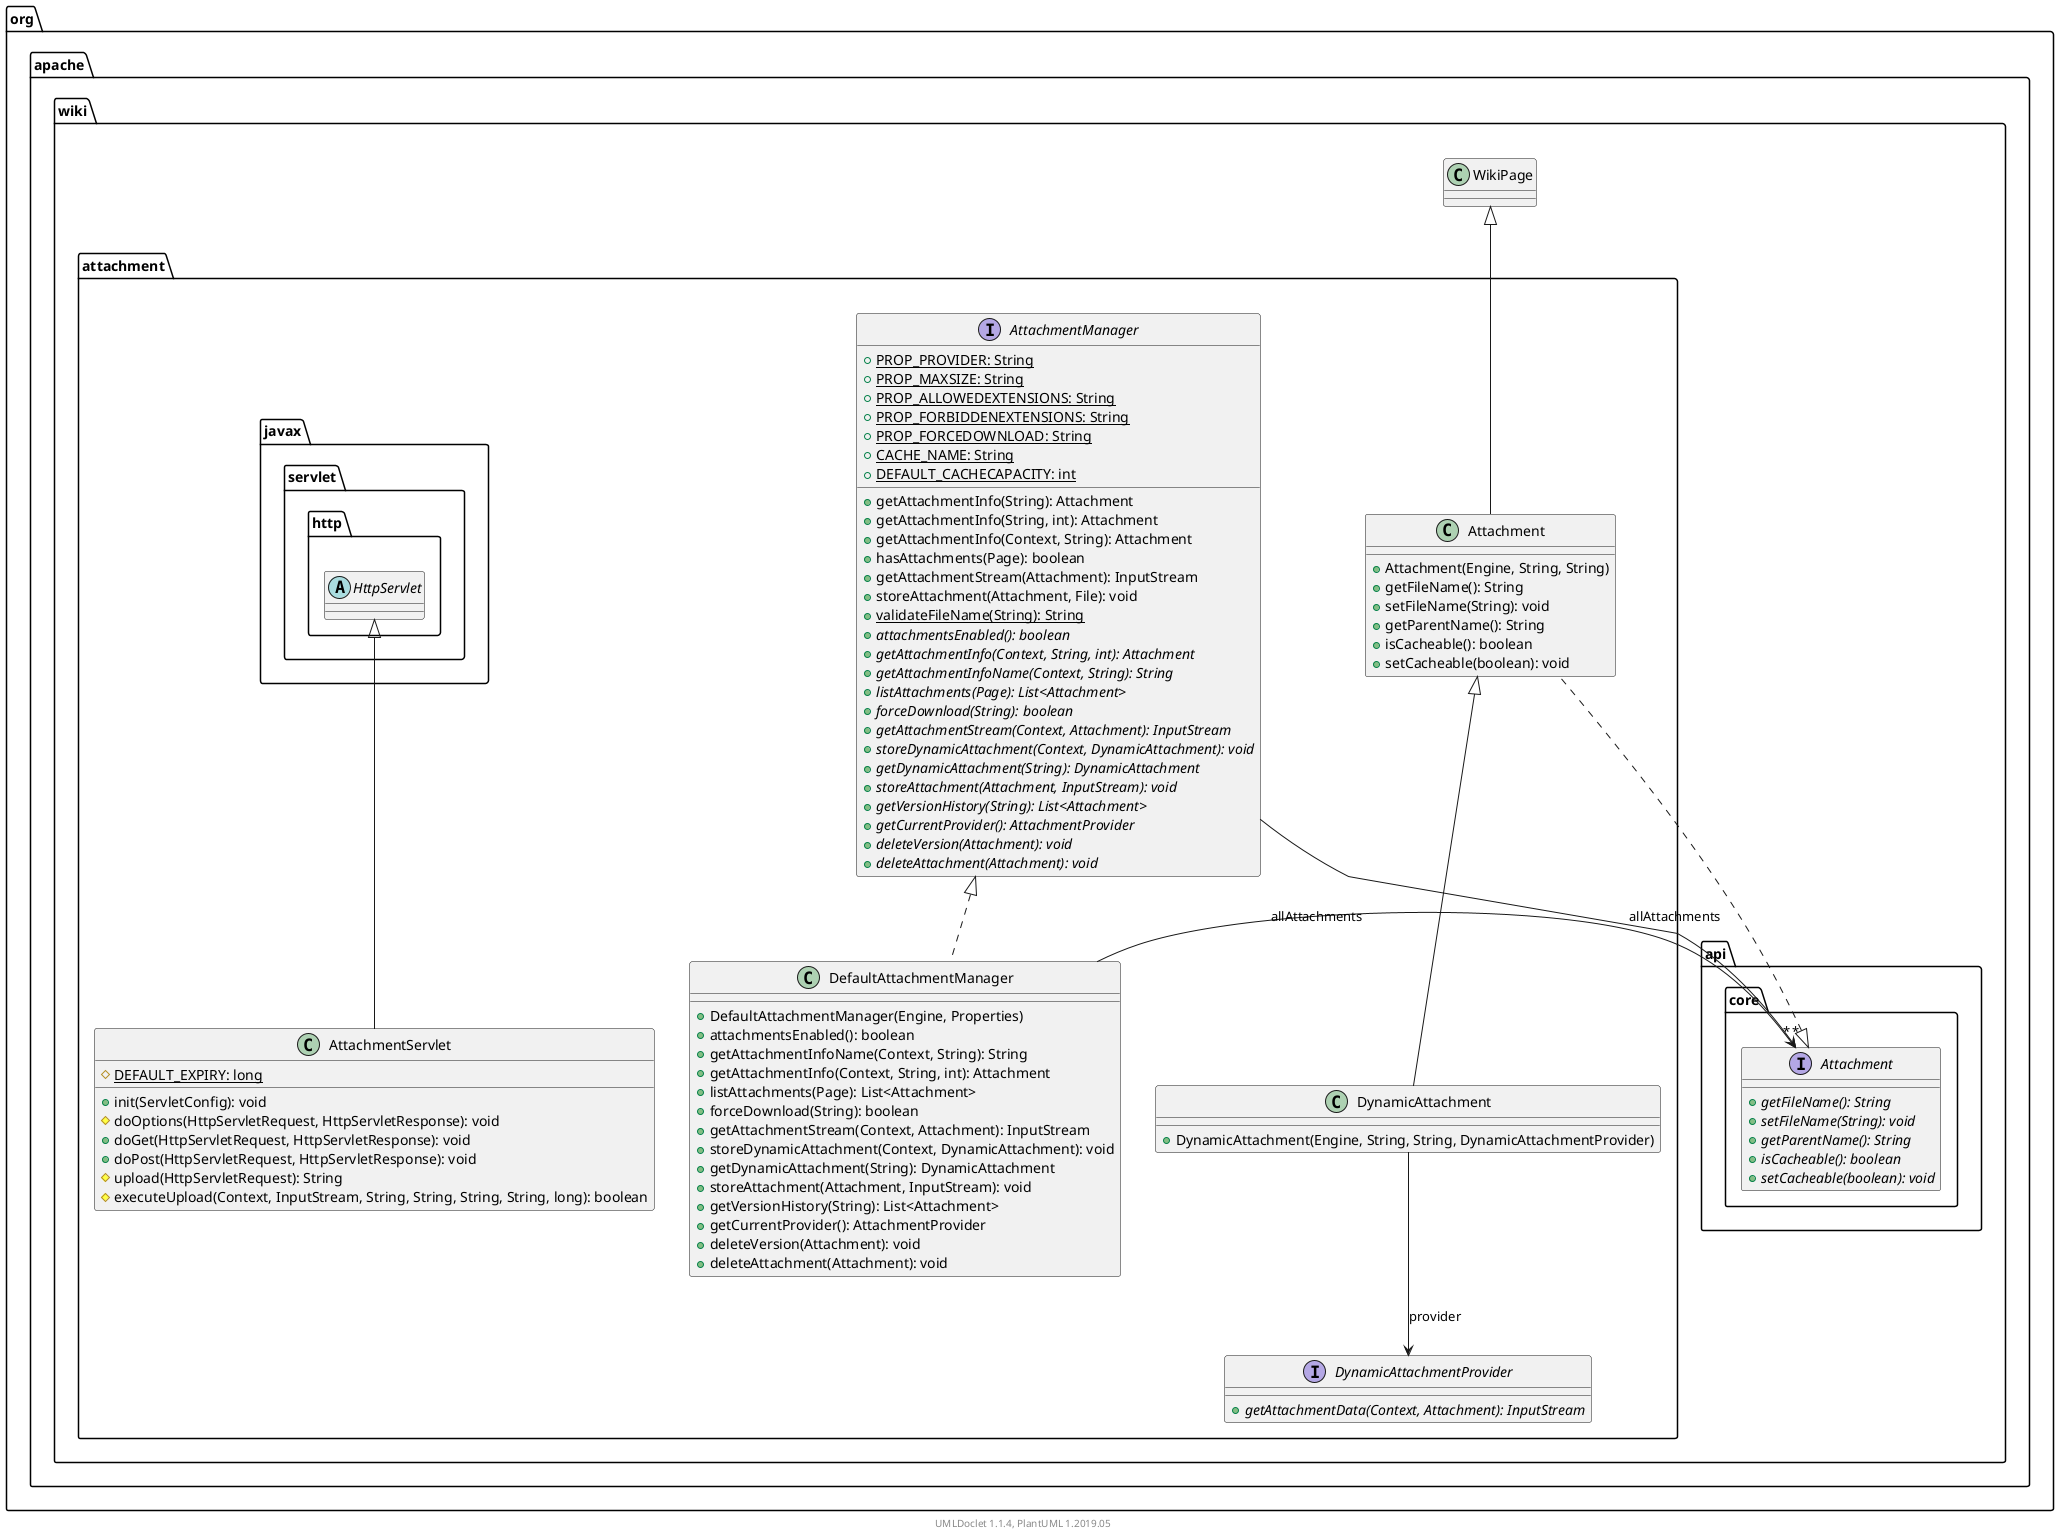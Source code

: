 @startuml

    namespace org.apache.wiki.attachment {

        class DynamicAttachment [[DynamicAttachment.html]] {
            +DynamicAttachment(Engine, String, String, DynamicAttachmentProvider)
        }

        interface DynamicAttachmentProvider [[DynamicAttachmentProvider.html]] {
            {abstract} +getAttachmentData(Context, Attachment): InputStream
        }

        class Attachment [[Attachment.html]] {
            +Attachment(Engine, String, String)
            +getFileName(): String
            +setFileName(String): void
            +getParentName(): String
            +isCacheable(): boolean
            +setCacheable(boolean): void
        }

        class DefaultAttachmentManager [[DefaultAttachmentManager.html]] {
            +DefaultAttachmentManager(Engine, Properties)
            +attachmentsEnabled(): boolean
            +getAttachmentInfoName(Context, String): String
            +getAttachmentInfo(Context, String, int): Attachment
            +listAttachments(Page): List<Attachment>
            +forceDownload(String): boolean
            +getAttachmentStream(Context, Attachment): InputStream
            +storeDynamicAttachment(Context, DynamicAttachment): void
            +getDynamicAttachment(String): DynamicAttachment
            +storeAttachment(Attachment, InputStream): void
            +getVersionHistory(String): List<Attachment>
            +getCurrentProvider(): AttachmentProvider
            +deleteVersion(Attachment): void
            +deleteAttachment(Attachment): void
        }

        interface AttachmentManager [[AttachmentManager.html]] {
            {static} +PROP_PROVIDER: String
            {static} +PROP_MAXSIZE: String
            {static} +PROP_ALLOWEDEXTENSIONS: String
            {static} +PROP_FORBIDDENEXTENSIONS: String
            {static} +PROP_FORCEDOWNLOAD: String
            {static} +CACHE_NAME: String
            {static} +DEFAULT_CACHECAPACITY: int
            +getAttachmentInfo(String): Attachment
            +getAttachmentInfo(String, int): Attachment
            +getAttachmentInfo(Context, String): Attachment
            +hasAttachments(Page): boolean
            +getAttachmentStream(Attachment): InputStream
            +storeAttachment(Attachment, File): void
            {static} +validateFileName(String): String
            {abstract} +attachmentsEnabled(): boolean
            {abstract} +getAttachmentInfo(Context, String, int): Attachment
            {abstract} +getAttachmentInfoName(Context, String): String
            {abstract} +listAttachments(Page): List<Attachment>
            {abstract} +forceDownload(String): boolean
            {abstract} +getAttachmentStream(Context, Attachment): InputStream
            {abstract} +storeDynamicAttachment(Context, DynamicAttachment): void
            {abstract} +getDynamicAttachment(String): DynamicAttachment
            {abstract} +storeAttachment(Attachment, InputStream): void
            {abstract} +getVersionHistory(String): List<Attachment>
            {abstract} +getCurrentProvider(): AttachmentProvider
            {abstract} +deleteVersion(Attachment): void
            {abstract} +deleteAttachment(Attachment): void
        }

        class AttachmentServlet [[AttachmentServlet.html]] {
            {static} #DEFAULT_EXPIRY: long
            +init(ServletConfig): void
            #doOptions(HttpServletRequest, HttpServletResponse): void
            +doGet(HttpServletRequest, HttpServletResponse): void
            +doPost(HttpServletRequest, HttpServletResponse): void
            #upload(HttpServletRequest): String
            #executeUpload(Context, InputStream, String, String, String, String, long): boolean
        }

        Attachment <|-- DynamicAttachment

        class org.apache.wiki.WikiPage
        org.apache.wiki.WikiPage <|-- Attachment

        interface org.apache.wiki.api.core.Attachment {
            {abstract} +getFileName(): String
            {abstract} +setFileName(String): void
            {abstract} +getParentName(): String
            {abstract} +isCacheable(): boolean
            {abstract} +setCacheable(boolean): void
        }
        org.apache.wiki.api.core.Attachment <|.. Attachment

        AttachmentManager <|.. DefaultAttachmentManager

        abstract class javax.servlet.http.HttpServlet
        javax.servlet.http.HttpServlet <|-- AttachmentServlet

        DynamicAttachment --> DynamicAttachmentProvider: provider

        DefaultAttachmentManager --> "*" org.apache.wiki.api.core.Attachment: allAttachments

        AttachmentManager --> "*" org.apache.wiki.api.core.Attachment: allAttachments

    }


    center footer UMLDoclet 1.1.4, PlantUML 1.2019.05
@enduml
